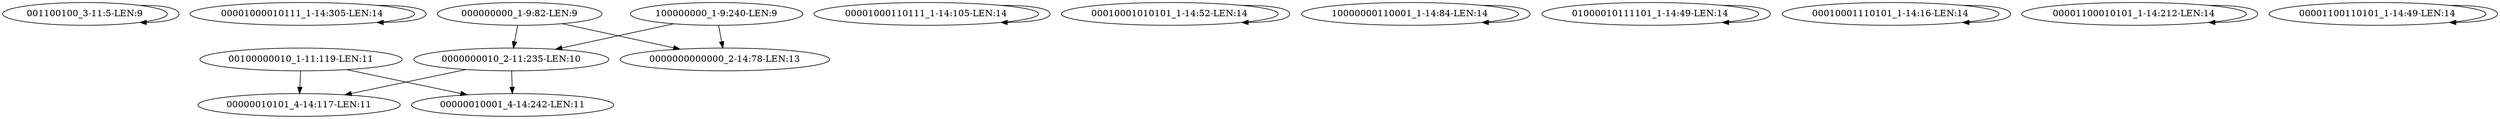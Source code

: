 digraph G {
    "001100100_3-11:5-LEN:9" -> "001100100_3-11:5-LEN:9";
    "00001000010111_1-14:305-LEN:14" -> "00001000010111_1-14:305-LEN:14";
    "0000000010_2-11:235-LEN:10" -> "00000010101_4-14:117-LEN:11";
    "0000000010_2-11:235-LEN:10" -> "00000010001_4-14:242-LEN:11";
    "000000000_1-9:82-LEN:9" -> "0000000010_2-11:235-LEN:10";
    "000000000_1-9:82-LEN:9" -> "0000000000000_2-14:78-LEN:13";
    "00001000110111_1-14:105-LEN:14" -> "00001000110111_1-14:105-LEN:14";
    "00010001010101_1-14:52-LEN:14" -> "00010001010101_1-14:52-LEN:14";
    "10000000110001_1-14:84-LEN:14" -> "10000000110001_1-14:84-LEN:14";
    "01000010111101_1-14:49-LEN:14" -> "01000010111101_1-14:49-LEN:14";
    "00100000010_1-11:119-LEN:11" -> "00000010101_4-14:117-LEN:11";
    "00100000010_1-11:119-LEN:11" -> "00000010001_4-14:242-LEN:11";
    "00010001110101_1-14:16-LEN:14" -> "00010001110101_1-14:16-LEN:14";
    "100000000_1-9:240-LEN:9" -> "0000000010_2-11:235-LEN:10";
    "100000000_1-9:240-LEN:9" -> "0000000000000_2-14:78-LEN:13";
    "00001100010101_1-14:212-LEN:14" -> "00001100010101_1-14:212-LEN:14";
    "00001100110101_1-14:49-LEN:14" -> "00001100110101_1-14:49-LEN:14";
}
